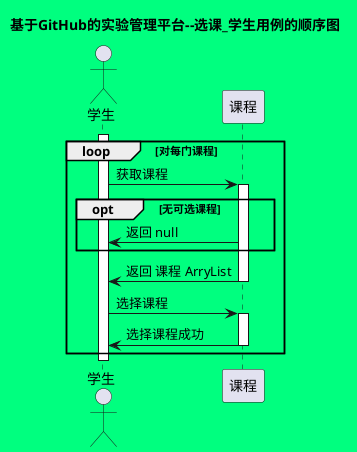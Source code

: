 @startuml
skinparam backgroundColor #00FF7F

title 基于GitHub的实验管理平台--选课_学生用例的顺序图
actor 学生
participant 课程

activate 学生
    loop 对每门课程
        学生->课程:获取课程
        activate 课程
            opt 无可选课程
                课程->学生:返回 null
            end opt
            课程->学生:返回 课程 ArryList
        deactivate 课程
        学生->课程:选择课程
        activate 课程
            课程->学生:选择课程成功
        deactivate 课程
    end loop
deactivate 学生
@enduml


